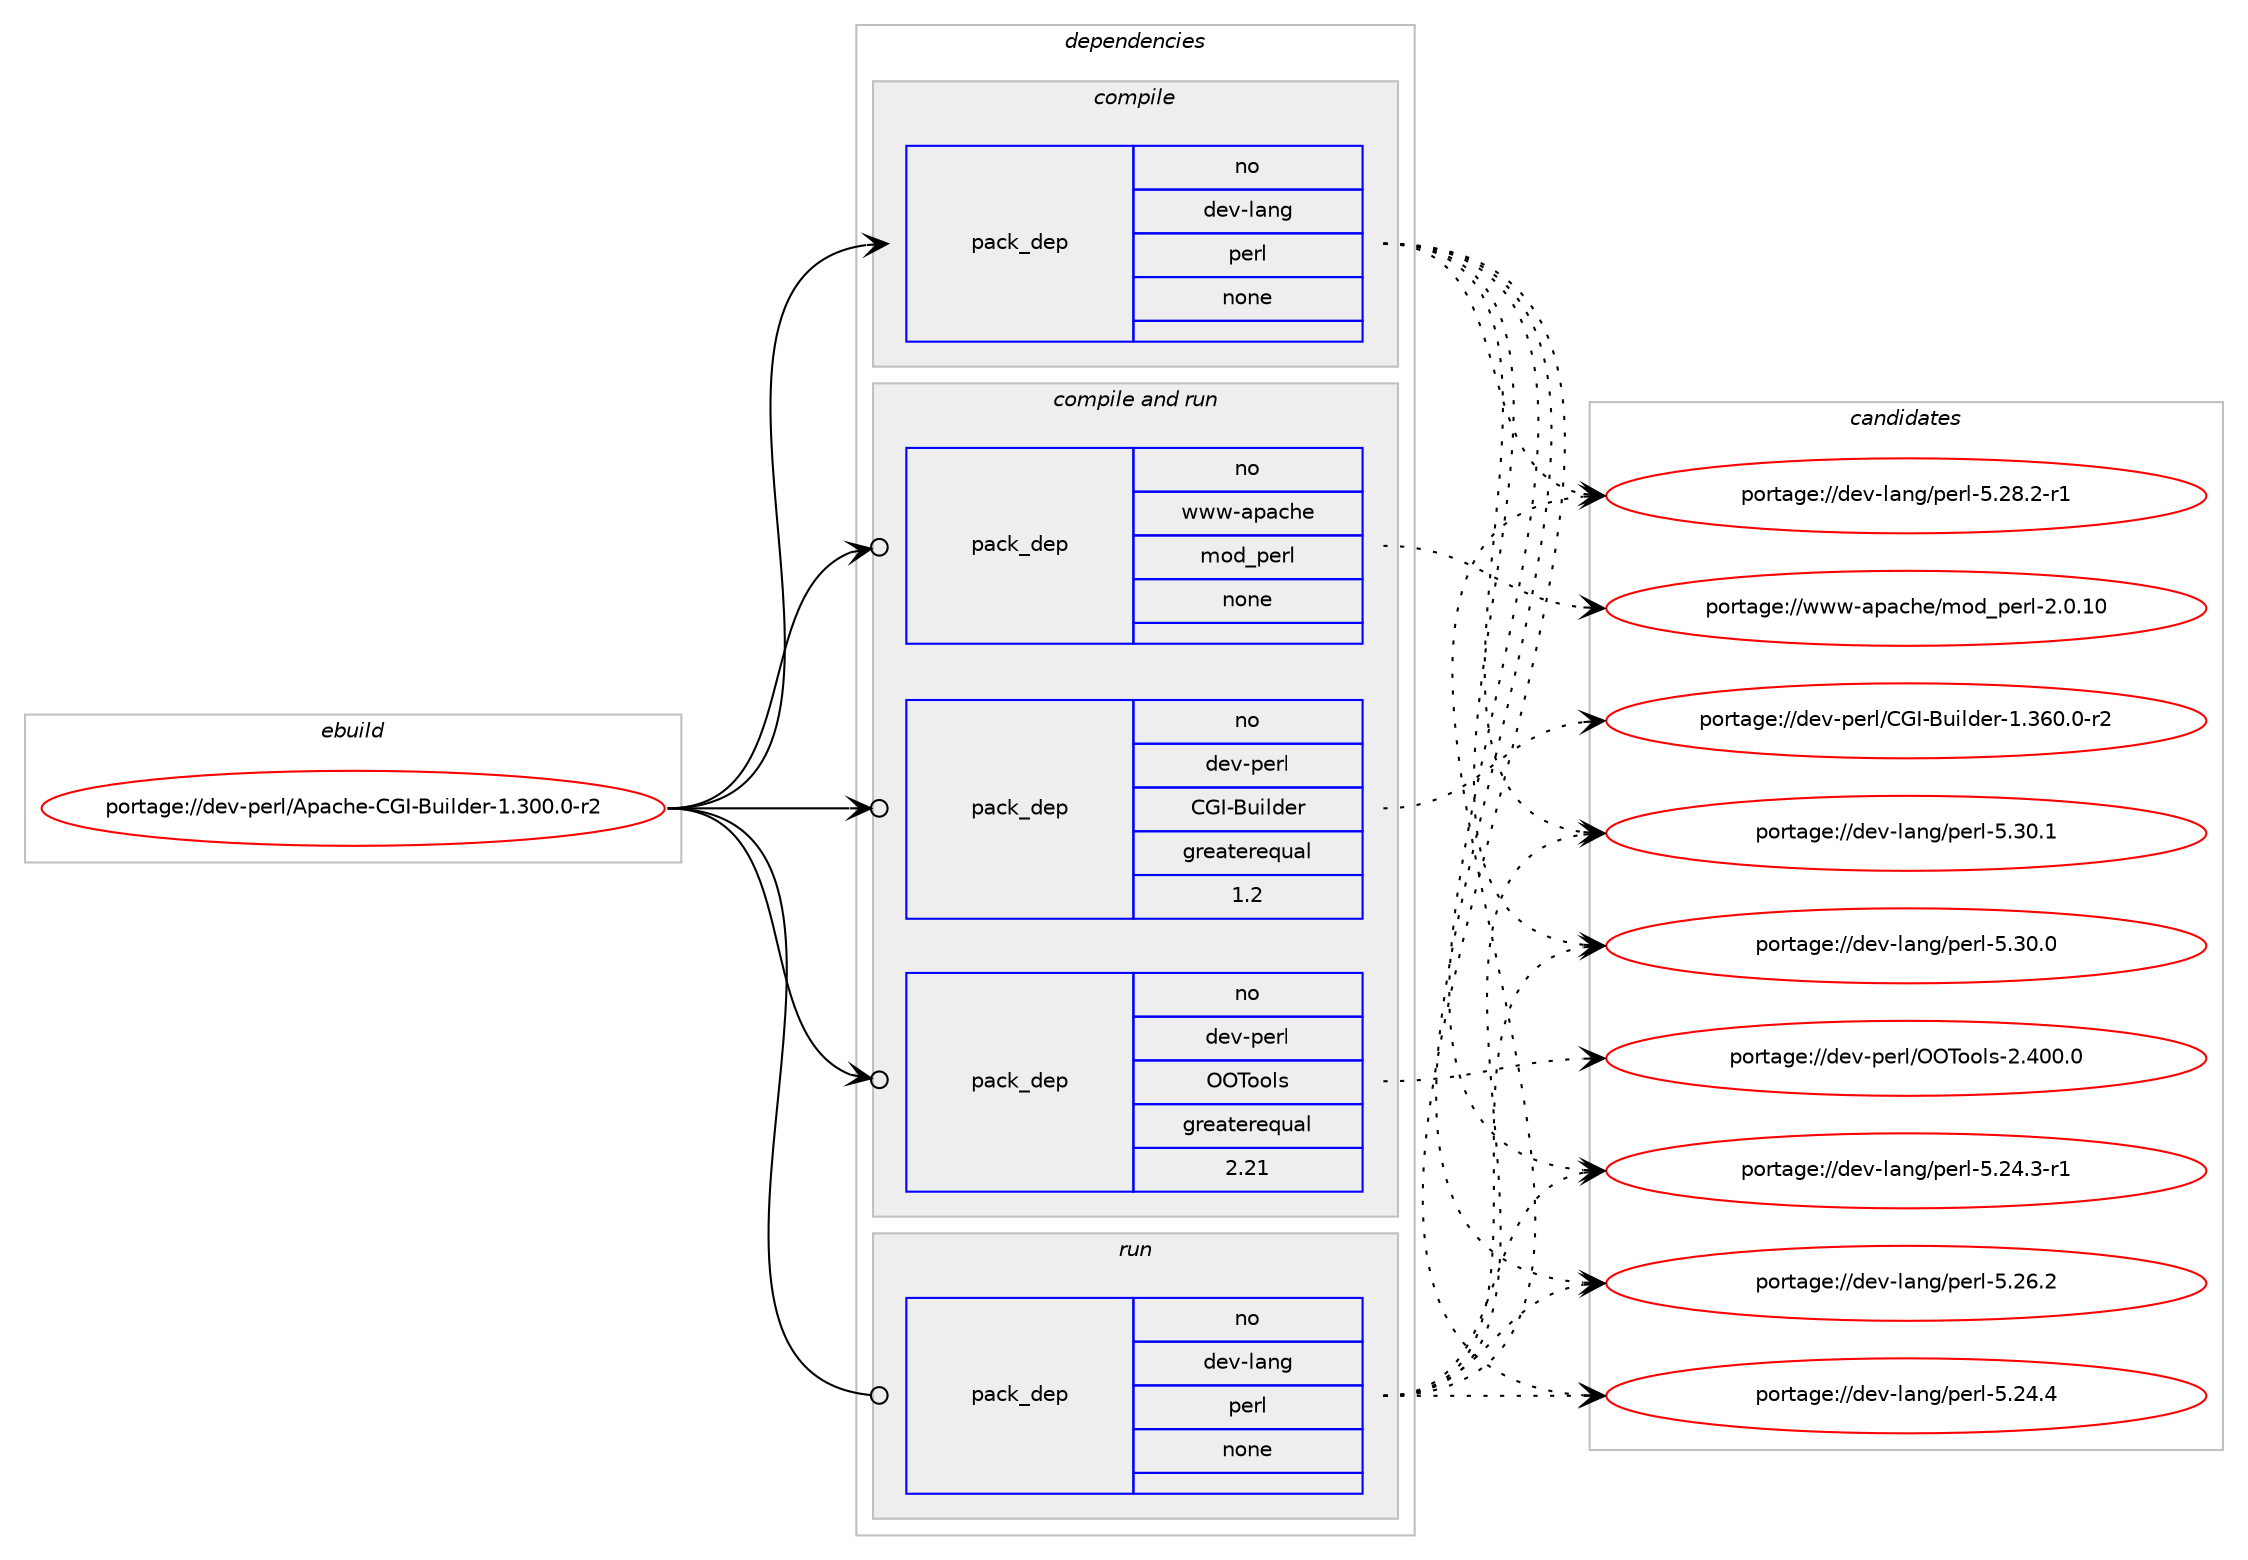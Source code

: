 digraph prolog {

# *************
# Graph options
# *************

newrank=true;
concentrate=true;
compound=true;
graph [rankdir=LR,fontname=Helvetica,fontsize=10,ranksep=1.5];#, ranksep=2.5, nodesep=0.2];
edge  [arrowhead=vee];
node  [fontname=Helvetica,fontsize=10];

# **********
# The ebuild
# **********

subgraph cluster_leftcol {
color=gray;
rank=same;
label=<<i>ebuild</i>>;
id [label="portage://dev-perl/Apache-CGI-Builder-1.300.0-r2", color=red, width=4, href="../dev-perl/Apache-CGI-Builder-1.300.0-r2.svg"];
}

# ****************
# The dependencies
# ****************

subgraph cluster_midcol {
color=gray;
label=<<i>dependencies</i>>;
subgraph cluster_compile {
fillcolor="#eeeeee";
style=filled;
label=<<i>compile</i>>;
subgraph pack82731 {
dependency108426 [label=<<TABLE BORDER="0" CELLBORDER="1" CELLSPACING="0" CELLPADDING="4" WIDTH="220"><TR><TD ROWSPAN="6" CELLPADDING="30">pack_dep</TD></TR><TR><TD WIDTH="110">no</TD></TR><TR><TD>dev-lang</TD></TR><TR><TD>perl</TD></TR><TR><TD>none</TD></TR><TR><TD></TD></TR></TABLE>>, shape=none, color=blue];
}
id:e -> dependency108426:w [weight=20,style="solid",arrowhead="vee"];
}
subgraph cluster_compileandrun {
fillcolor="#eeeeee";
style=filled;
label=<<i>compile and run</i>>;
subgraph pack82732 {
dependency108427 [label=<<TABLE BORDER="0" CELLBORDER="1" CELLSPACING="0" CELLPADDING="4" WIDTH="220"><TR><TD ROWSPAN="6" CELLPADDING="30">pack_dep</TD></TR><TR><TD WIDTH="110">no</TD></TR><TR><TD>dev-perl</TD></TR><TR><TD>CGI-Builder</TD></TR><TR><TD>greaterequal</TD></TR><TR><TD>1.2</TD></TR></TABLE>>, shape=none, color=blue];
}
id:e -> dependency108427:w [weight=20,style="solid",arrowhead="odotvee"];
subgraph pack82733 {
dependency108428 [label=<<TABLE BORDER="0" CELLBORDER="1" CELLSPACING="0" CELLPADDING="4" WIDTH="220"><TR><TD ROWSPAN="6" CELLPADDING="30">pack_dep</TD></TR><TR><TD WIDTH="110">no</TD></TR><TR><TD>dev-perl</TD></TR><TR><TD>OOTools</TD></TR><TR><TD>greaterequal</TD></TR><TR><TD>2.21</TD></TR></TABLE>>, shape=none, color=blue];
}
id:e -> dependency108428:w [weight=20,style="solid",arrowhead="odotvee"];
subgraph pack82734 {
dependency108429 [label=<<TABLE BORDER="0" CELLBORDER="1" CELLSPACING="0" CELLPADDING="4" WIDTH="220"><TR><TD ROWSPAN="6" CELLPADDING="30">pack_dep</TD></TR><TR><TD WIDTH="110">no</TD></TR><TR><TD>www-apache</TD></TR><TR><TD>mod_perl</TD></TR><TR><TD>none</TD></TR><TR><TD></TD></TR></TABLE>>, shape=none, color=blue];
}
id:e -> dependency108429:w [weight=20,style="solid",arrowhead="odotvee"];
}
subgraph cluster_run {
fillcolor="#eeeeee";
style=filled;
label=<<i>run</i>>;
subgraph pack82735 {
dependency108430 [label=<<TABLE BORDER="0" CELLBORDER="1" CELLSPACING="0" CELLPADDING="4" WIDTH="220"><TR><TD ROWSPAN="6" CELLPADDING="30">pack_dep</TD></TR><TR><TD WIDTH="110">no</TD></TR><TR><TD>dev-lang</TD></TR><TR><TD>perl</TD></TR><TR><TD>none</TD></TR><TR><TD></TD></TR></TABLE>>, shape=none, color=blue];
}
id:e -> dependency108430:w [weight=20,style="solid",arrowhead="odot"];
}
}

# **************
# The candidates
# **************

subgraph cluster_choices {
rank=same;
color=gray;
label=<<i>candidates</i>>;

subgraph choice82731 {
color=black;
nodesep=1;
choiceportage100101118451089711010347112101114108455346505246514511449 [label="portage://dev-lang/perl-5.24.3-r1", color=red, width=4,href="../dev-lang/perl-5.24.3-r1.svg"];
choiceportage10010111845108971101034711210111410845534650524652 [label="portage://dev-lang/perl-5.24.4", color=red, width=4,href="../dev-lang/perl-5.24.4.svg"];
choiceportage10010111845108971101034711210111410845534650544650 [label="portage://dev-lang/perl-5.26.2", color=red, width=4,href="../dev-lang/perl-5.26.2.svg"];
choiceportage100101118451089711010347112101114108455346505646504511449 [label="portage://dev-lang/perl-5.28.2-r1", color=red, width=4,href="../dev-lang/perl-5.28.2-r1.svg"];
choiceportage10010111845108971101034711210111410845534651484648 [label="portage://dev-lang/perl-5.30.0", color=red, width=4,href="../dev-lang/perl-5.30.0.svg"];
choiceportage10010111845108971101034711210111410845534651484649 [label="portage://dev-lang/perl-5.30.1", color=red, width=4,href="../dev-lang/perl-5.30.1.svg"];
dependency108426:e -> choiceportage100101118451089711010347112101114108455346505246514511449:w [style=dotted,weight="100"];
dependency108426:e -> choiceportage10010111845108971101034711210111410845534650524652:w [style=dotted,weight="100"];
dependency108426:e -> choiceportage10010111845108971101034711210111410845534650544650:w [style=dotted,weight="100"];
dependency108426:e -> choiceportage100101118451089711010347112101114108455346505646504511449:w [style=dotted,weight="100"];
dependency108426:e -> choiceportage10010111845108971101034711210111410845534651484648:w [style=dotted,weight="100"];
dependency108426:e -> choiceportage10010111845108971101034711210111410845534651484649:w [style=dotted,weight="100"];
}
subgraph choice82732 {
color=black;
nodesep=1;
choiceportage1001011184511210111410847677173456611710510810010111445494651544846484511450 [label="portage://dev-perl/CGI-Builder-1.360.0-r2", color=red, width=4,href="../dev-perl/CGI-Builder-1.360.0-r2.svg"];
dependency108427:e -> choiceportage1001011184511210111410847677173456611710510810010111445494651544846484511450:w [style=dotted,weight="100"];
}
subgraph choice82733 {
color=black;
nodesep=1;
choiceportage10010111845112101114108477979841111111081154550465248484648 [label="portage://dev-perl/OOTools-2.400.0", color=red, width=4,href="../dev-perl/OOTools-2.400.0.svg"];
dependency108428:e -> choiceportage10010111845112101114108477979841111111081154550465248484648:w [style=dotted,weight="100"];
}
subgraph choice82734 {
color=black;
nodesep=1;
choiceportage11911911945971129799104101471091111009511210111410845504648464948 [label="portage://www-apache/mod_perl-2.0.10", color=red, width=4,href="../www-apache/mod_perl-2.0.10.svg"];
dependency108429:e -> choiceportage11911911945971129799104101471091111009511210111410845504648464948:w [style=dotted,weight="100"];
}
subgraph choice82735 {
color=black;
nodesep=1;
choiceportage100101118451089711010347112101114108455346505246514511449 [label="portage://dev-lang/perl-5.24.3-r1", color=red, width=4,href="../dev-lang/perl-5.24.3-r1.svg"];
choiceportage10010111845108971101034711210111410845534650524652 [label="portage://dev-lang/perl-5.24.4", color=red, width=4,href="../dev-lang/perl-5.24.4.svg"];
choiceportage10010111845108971101034711210111410845534650544650 [label="portage://dev-lang/perl-5.26.2", color=red, width=4,href="../dev-lang/perl-5.26.2.svg"];
choiceportage100101118451089711010347112101114108455346505646504511449 [label="portage://dev-lang/perl-5.28.2-r1", color=red, width=4,href="../dev-lang/perl-5.28.2-r1.svg"];
choiceportage10010111845108971101034711210111410845534651484648 [label="portage://dev-lang/perl-5.30.0", color=red, width=4,href="../dev-lang/perl-5.30.0.svg"];
choiceportage10010111845108971101034711210111410845534651484649 [label="portage://dev-lang/perl-5.30.1", color=red, width=4,href="../dev-lang/perl-5.30.1.svg"];
dependency108430:e -> choiceportage100101118451089711010347112101114108455346505246514511449:w [style=dotted,weight="100"];
dependency108430:e -> choiceportage10010111845108971101034711210111410845534650524652:w [style=dotted,weight="100"];
dependency108430:e -> choiceportage10010111845108971101034711210111410845534650544650:w [style=dotted,weight="100"];
dependency108430:e -> choiceportage100101118451089711010347112101114108455346505646504511449:w [style=dotted,weight="100"];
dependency108430:e -> choiceportage10010111845108971101034711210111410845534651484648:w [style=dotted,weight="100"];
dependency108430:e -> choiceportage10010111845108971101034711210111410845534651484649:w [style=dotted,weight="100"];
}
}

}

